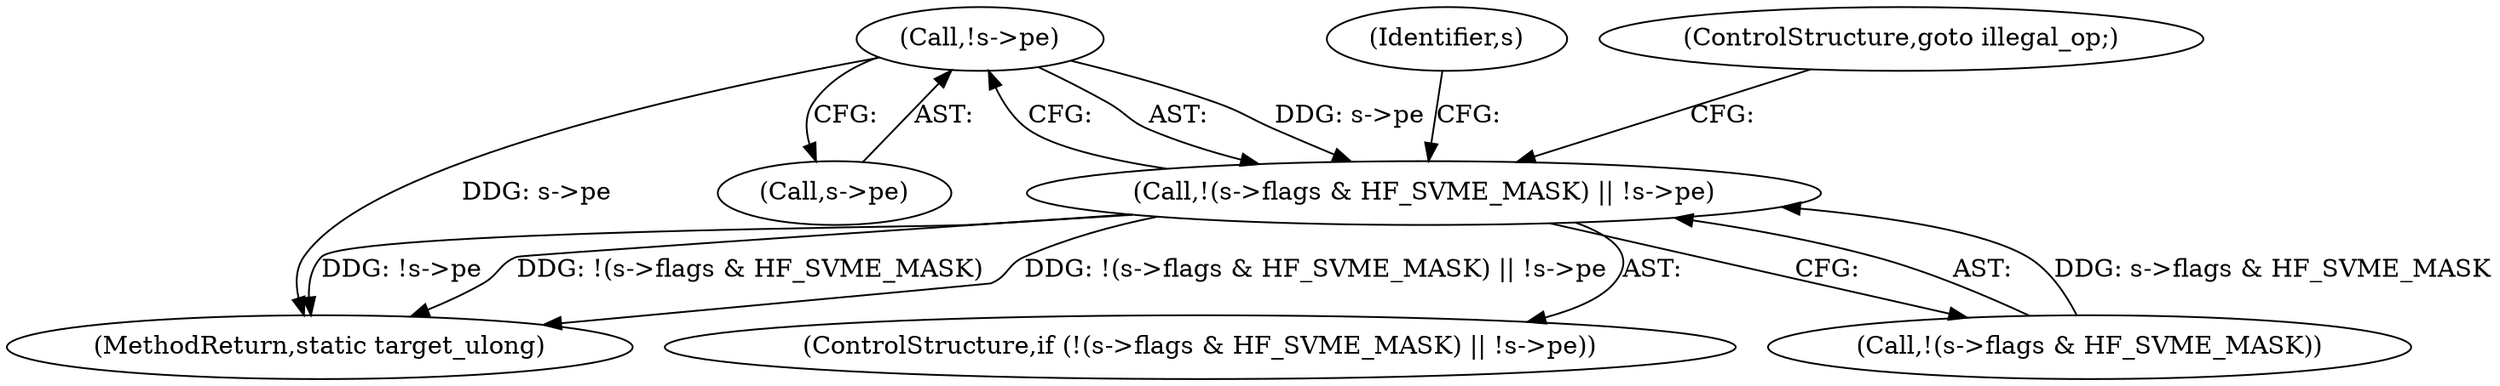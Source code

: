 digraph "0_qemu_30663fd26c0307e414622c7a8607fbc04f92ec14@pointer" {
"1009080" [label="(Call,!s->pe)"];
"1009073" [label="(Call,!(s->flags & HF_SVME_MASK) || !s->pe)"];
"1009089" [label="(Identifier,s)"];
"1011840" [label="(MethodReturn,static target_ulong)"];
"1009080" [label="(Call,!s->pe)"];
"1009085" [label="(ControlStructure,goto illegal_op;)"];
"1009081" [label="(Call,s->pe)"];
"1009072" [label="(ControlStructure,if (!(s->flags & HF_SVME_MASK) || !s->pe))"];
"1009073" [label="(Call,!(s->flags & HF_SVME_MASK) || !s->pe)"];
"1009074" [label="(Call,!(s->flags & HF_SVME_MASK))"];
"1009080" -> "1009073"  [label="AST: "];
"1009080" -> "1009081"  [label="CFG: "];
"1009081" -> "1009080"  [label="AST: "];
"1009073" -> "1009080"  [label="CFG: "];
"1009080" -> "1011840"  [label="DDG: s->pe"];
"1009080" -> "1009073"  [label="DDG: s->pe"];
"1009073" -> "1009072"  [label="AST: "];
"1009073" -> "1009074"  [label="CFG: "];
"1009074" -> "1009073"  [label="AST: "];
"1009085" -> "1009073"  [label="CFG: "];
"1009089" -> "1009073"  [label="CFG: "];
"1009073" -> "1011840"  [label="DDG: !(s->flags & HF_SVME_MASK) || !s->pe"];
"1009073" -> "1011840"  [label="DDG: !s->pe"];
"1009073" -> "1011840"  [label="DDG: !(s->flags & HF_SVME_MASK)"];
"1009074" -> "1009073"  [label="DDG: s->flags & HF_SVME_MASK"];
}
